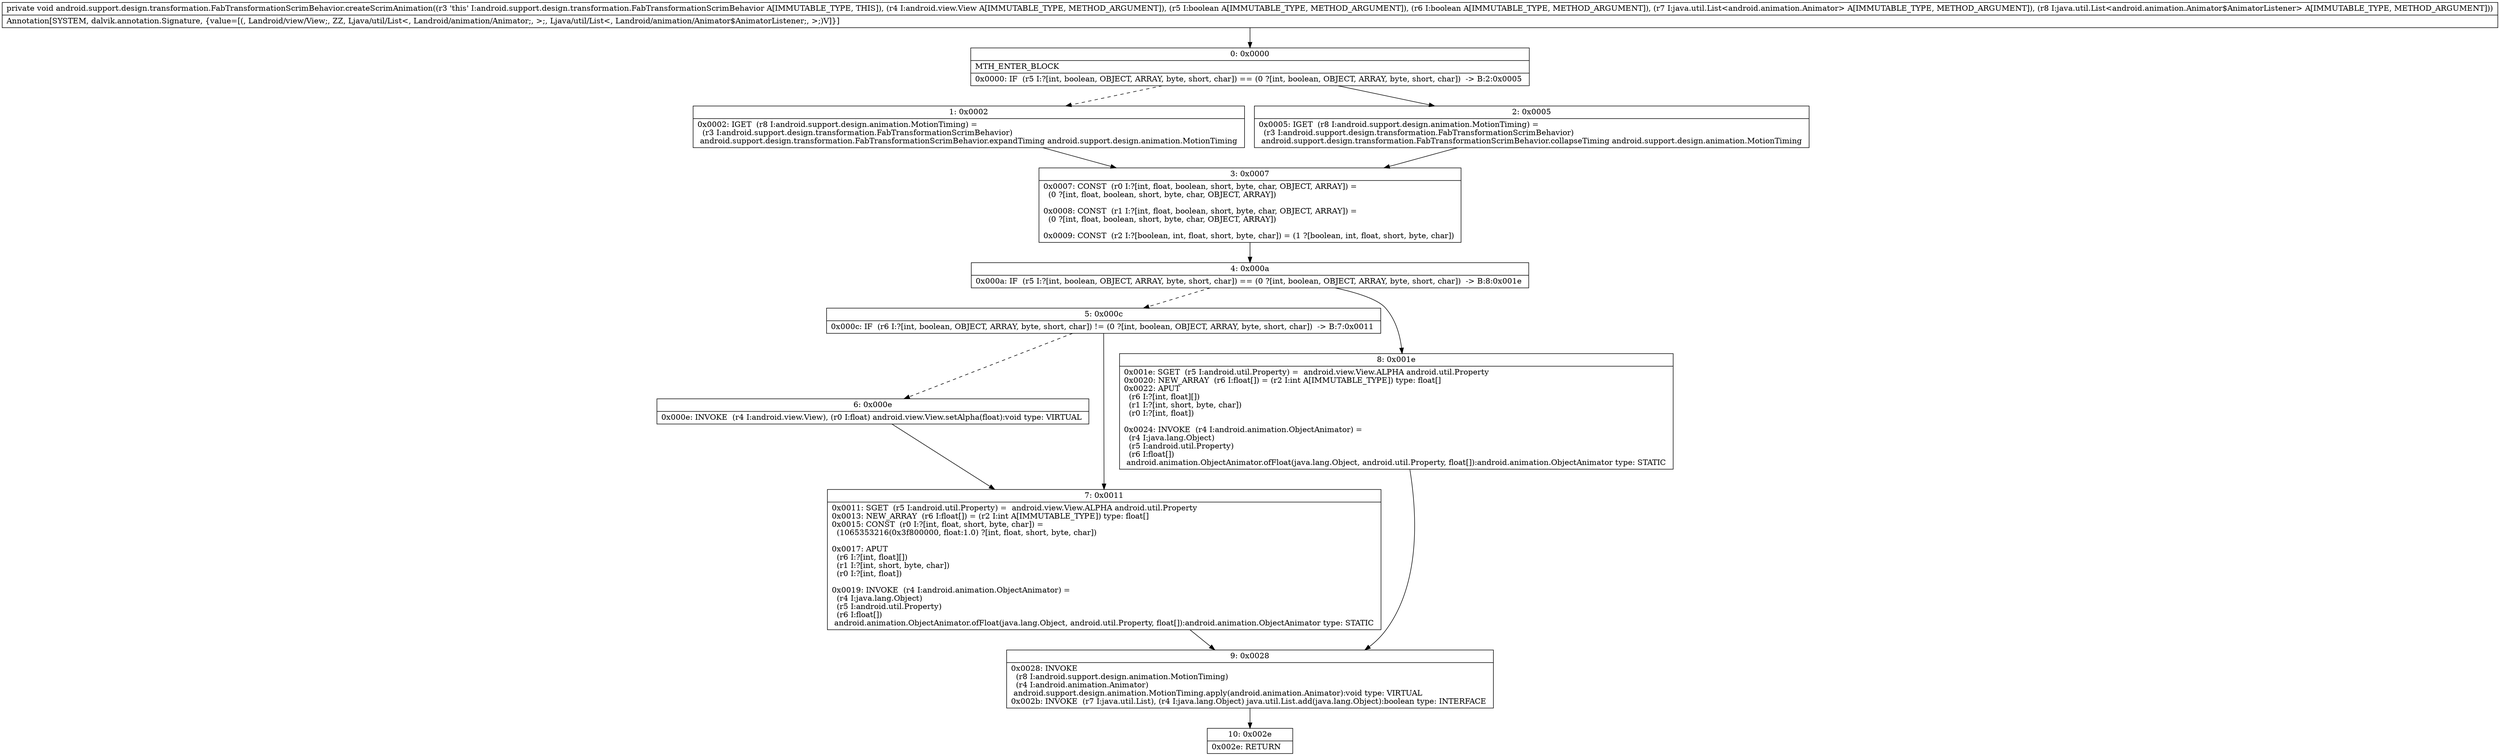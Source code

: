 digraph "CFG forandroid.support.design.transformation.FabTransformationScrimBehavior.createScrimAnimation(Landroid\/view\/View;ZZLjava\/util\/List;Ljava\/util\/List;)V" {
Node_0 [shape=record,label="{0\:\ 0x0000|MTH_ENTER_BLOCK\l|0x0000: IF  (r5 I:?[int, boolean, OBJECT, ARRAY, byte, short, char]) == (0 ?[int, boolean, OBJECT, ARRAY, byte, short, char])  \-\> B:2:0x0005 \l}"];
Node_1 [shape=record,label="{1\:\ 0x0002|0x0002: IGET  (r8 I:android.support.design.animation.MotionTiming) = \l  (r3 I:android.support.design.transformation.FabTransformationScrimBehavior)\l android.support.design.transformation.FabTransformationScrimBehavior.expandTiming android.support.design.animation.MotionTiming \l}"];
Node_2 [shape=record,label="{2\:\ 0x0005|0x0005: IGET  (r8 I:android.support.design.animation.MotionTiming) = \l  (r3 I:android.support.design.transformation.FabTransformationScrimBehavior)\l android.support.design.transformation.FabTransformationScrimBehavior.collapseTiming android.support.design.animation.MotionTiming \l}"];
Node_3 [shape=record,label="{3\:\ 0x0007|0x0007: CONST  (r0 I:?[int, float, boolean, short, byte, char, OBJECT, ARRAY]) = \l  (0 ?[int, float, boolean, short, byte, char, OBJECT, ARRAY])\l \l0x0008: CONST  (r1 I:?[int, float, boolean, short, byte, char, OBJECT, ARRAY]) = \l  (0 ?[int, float, boolean, short, byte, char, OBJECT, ARRAY])\l \l0x0009: CONST  (r2 I:?[boolean, int, float, short, byte, char]) = (1 ?[boolean, int, float, short, byte, char]) \l}"];
Node_4 [shape=record,label="{4\:\ 0x000a|0x000a: IF  (r5 I:?[int, boolean, OBJECT, ARRAY, byte, short, char]) == (0 ?[int, boolean, OBJECT, ARRAY, byte, short, char])  \-\> B:8:0x001e \l}"];
Node_5 [shape=record,label="{5\:\ 0x000c|0x000c: IF  (r6 I:?[int, boolean, OBJECT, ARRAY, byte, short, char]) != (0 ?[int, boolean, OBJECT, ARRAY, byte, short, char])  \-\> B:7:0x0011 \l}"];
Node_6 [shape=record,label="{6\:\ 0x000e|0x000e: INVOKE  (r4 I:android.view.View), (r0 I:float) android.view.View.setAlpha(float):void type: VIRTUAL \l}"];
Node_7 [shape=record,label="{7\:\ 0x0011|0x0011: SGET  (r5 I:android.util.Property) =  android.view.View.ALPHA android.util.Property \l0x0013: NEW_ARRAY  (r6 I:float[]) = (r2 I:int A[IMMUTABLE_TYPE]) type: float[] \l0x0015: CONST  (r0 I:?[int, float, short, byte, char]) = \l  (1065353216(0x3f800000, float:1.0) ?[int, float, short, byte, char])\l \l0x0017: APUT  \l  (r6 I:?[int, float][])\l  (r1 I:?[int, short, byte, char])\l  (r0 I:?[int, float])\l \l0x0019: INVOKE  (r4 I:android.animation.ObjectAnimator) = \l  (r4 I:java.lang.Object)\l  (r5 I:android.util.Property)\l  (r6 I:float[])\l android.animation.ObjectAnimator.ofFloat(java.lang.Object, android.util.Property, float[]):android.animation.ObjectAnimator type: STATIC \l}"];
Node_8 [shape=record,label="{8\:\ 0x001e|0x001e: SGET  (r5 I:android.util.Property) =  android.view.View.ALPHA android.util.Property \l0x0020: NEW_ARRAY  (r6 I:float[]) = (r2 I:int A[IMMUTABLE_TYPE]) type: float[] \l0x0022: APUT  \l  (r6 I:?[int, float][])\l  (r1 I:?[int, short, byte, char])\l  (r0 I:?[int, float])\l \l0x0024: INVOKE  (r4 I:android.animation.ObjectAnimator) = \l  (r4 I:java.lang.Object)\l  (r5 I:android.util.Property)\l  (r6 I:float[])\l android.animation.ObjectAnimator.ofFloat(java.lang.Object, android.util.Property, float[]):android.animation.ObjectAnimator type: STATIC \l}"];
Node_9 [shape=record,label="{9\:\ 0x0028|0x0028: INVOKE  \l  (r8 I:android.support.design.animation.MotionTiming)\l  (r4 I:android.animation.Animator)\l android.support.design.animation.MotionTiming.apply(android.animation.Animator):void type: VIRTUAL \l0x002b: INVOKE  (r7 I:java.util.List), (r4 I:java.lang.Object) java.util.List.add(java.lang.Object):boolean type: INTERFACE \l}"];
Node_10 [shape=record,label="{10\:\ 0x002e|0x002e: RETURN   \l}"];
MethodNode[shape=record,label="{private void android.support.design.transformation.FabTransformationScrimBehavior.createScrimAnimation((r3 'this' I:android.support.design.transformation.FabTransformationScrimBehavior A[IMMUTABLE_TYPE, THIS]), (r4 I:android.view.View A[IMMUTABLE_TYPE, METHOD_ARGUMENT]), (r5 I:boolean A[IMMUTABLE_TYPE, METHOD_ARGUMENT]), (r6 I:boolean A[IMMUTABLE_TYPE, METHOD_ARGUMENT]), (r7 I:java.util.List\<android.animation.Animator\> A[IMMUTABLE_TYPE, METHOD_ARGUMENT]), (r8 I:java.util.List\<android.animation.Animator$AnimatorListener\> A[IMMUTABLE_TYPE, METHOD_ARGUMENT]))  | Annotation[SYSTEM, dalvik.annotation.Signature, \{value=[(, Landroid\/view\/View;, ZZ, Ljava\/util\/List\<, Landroid\/animation\/Animator;, \>;, Ljava\/util\/List\<, Landroid\/animation\/Animator$AnimatorListener;, \>;)V]\}]\l}"];
MethodNode -> Node_0;
Node_0 -> Node_1[style=dashed];
Node_0 -> Node_2;
Node_1 -> Node_3;
Node_2 -> Node_3;
Node_3 -> Node_4;
Node_4 -> Node_5[style=dashed];
Node_4 -> Node_8;
Node_5 -> Node_6[style=dashed];
Node_5 -> Node_7;
Node_6 -> Node_7;
Node_7 -> Node_9;
Node_8 -> Node_9;
Node_9 -> Node_10;
}

